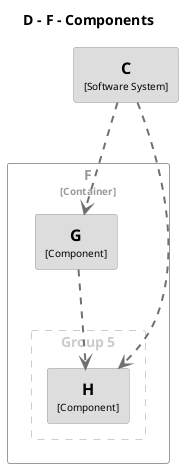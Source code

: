@startuml
set separator none
title D - F - Components

top to bottom direction
skinparam ranksep 60
skinparam nodesep 30

skinparam {
  arrowFontSize 10
  defaultTextAlignment center
  wrapWidth 200
  maxMessageSize 100
}

hide stereotype

skinparam rectangle<<C>> {
  BackgroundColor #dddddd
  FontColor #000000
  BorderColor #9a9a9a
  shadowing false
}
skinparam rectangle<<D.F.G>> {
  BackgroundColor #dddddd
  FontColor #000000
  BorderColor #9a9a9a
  shadowing false
}
skinparam rectangle<<D.F.H>> {
  BackgroundColor #dddddd
  FontColor #000000
  BorderColor #9a9a9a
  shadowing false
}
skinparam rectangle<<D.F>> {
  BorderColor #9a9a9a
  FontColor #9a9a9a
  shadowing false
}

rectangle "==C\n<size:10>[Software System]</size>" <<C>> as C

rectangle "F\n<size:10>[Container]</size>" <<D.F>> {
  rectangle "Group 5" <<group1>> as group1 {
    skinparam RectangleBorderColor<<group1>> #cccccc
    skinparam RectangleFontColor<<group1>> #cccccc
    skinparam RectangleBorderStyle<<group1>> dashed

    rectangle "==H\n<size:10>[Component]</size>" <<D.F.H>> as D.F.H
  }

  rectangle "==G\n<size:10>[Component]</size>" <<D.F.G>> as D.F.G
}

C .[#707070,thickness=2].> D.F.G : "<color:#707070>"
C .[#707070,thickness=2].> D.F.H : "<color:#707070>"
D.F.G .[#707070,thickness=2].> D.F.H : "<color:#707070>"
@enduml